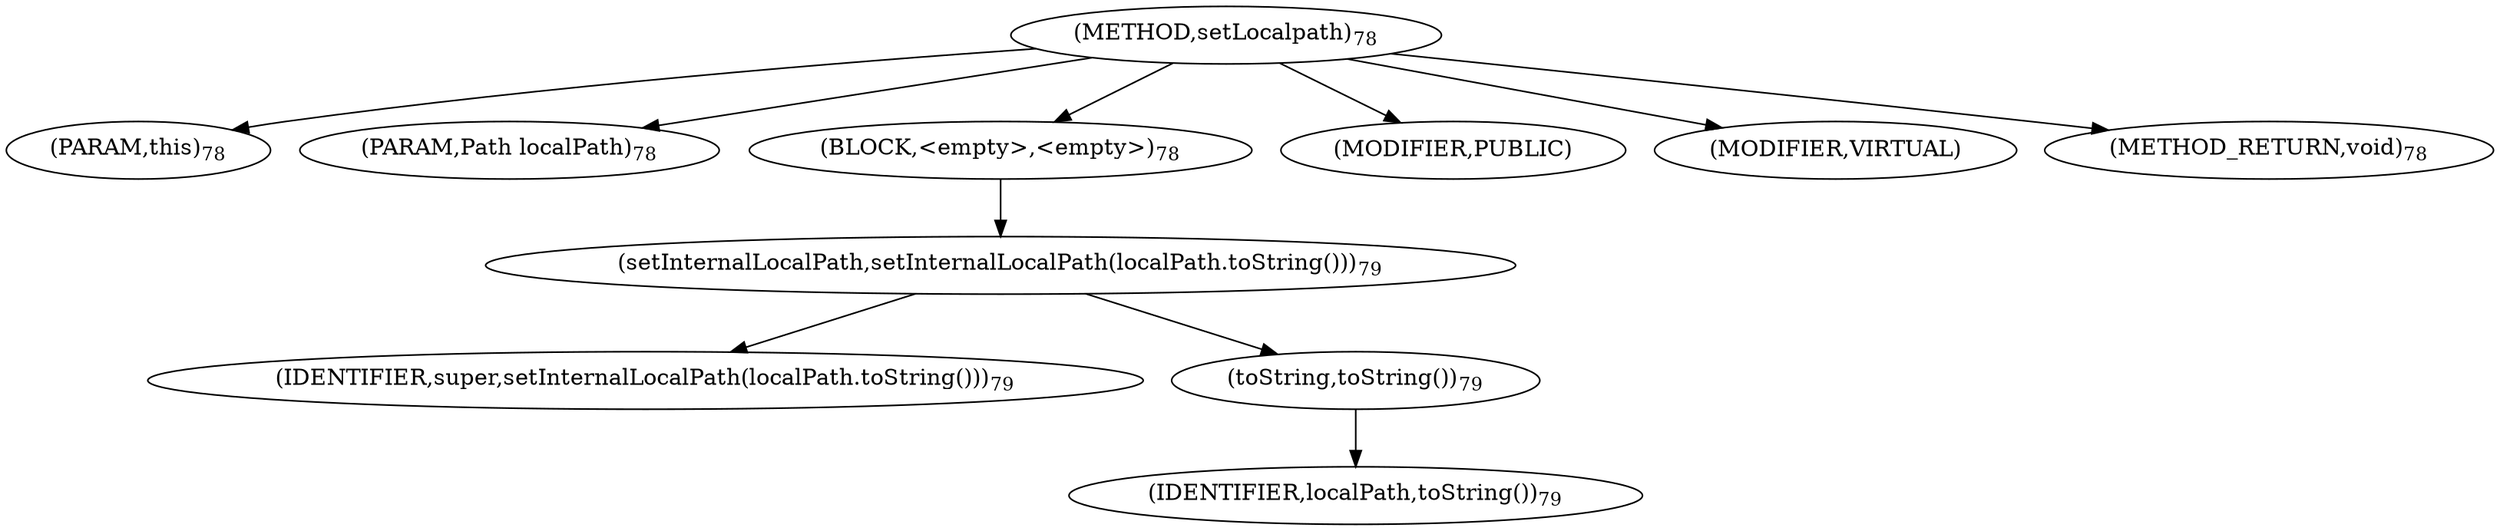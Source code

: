 digraph "setLocalpath" {  
"105" [label = <(METHOD,setLocalpath)<SUB>78</SUB>> ]
"106" [label = <(PARAM,this)<SUB>78</SUB>> ]
"107" [label = <(PARAM,Path localPath)<SUB>78</SUB>> ]
"108" [label = <(BLOCK,&lt;empty&gt;,&lt;empty&gt;)<SUB>78</SUB>> ]
"109" [label = <(setInternalLocalPath,setInternalLocalPath(localPath.toString()))<SUB>79</SUB>> ]
"110" [label = <(IDENTIFIER,super,setInternalLocalPath(localPath.toString()))<SUB>79</SUB>> ]
"111" [label = <(toString,toString())<SUB>79</SUB>> ]
"112" [label = <(IDENTIFIER,localPath,toString())<SUB>79</SUB>> ]
"113" [label = <(MODIFIER,PUBLIC)> ]
"114" [label = <(MODIFIER,VIRTUAL)> ]
"115" [label = <(METHOD_RETURN,void)<SUB>78</SUB>> ]
  "105" -> "106" 
  "105" -> "107" 
  "105" -> "108" 
  "105" -> "113" 
  "105" -> "114" 
  "105" -> "115" 
  "108" -> "109" 
  "109" -> "110" 
  "109" -> "111" 
  "111" -> "112" 
}
